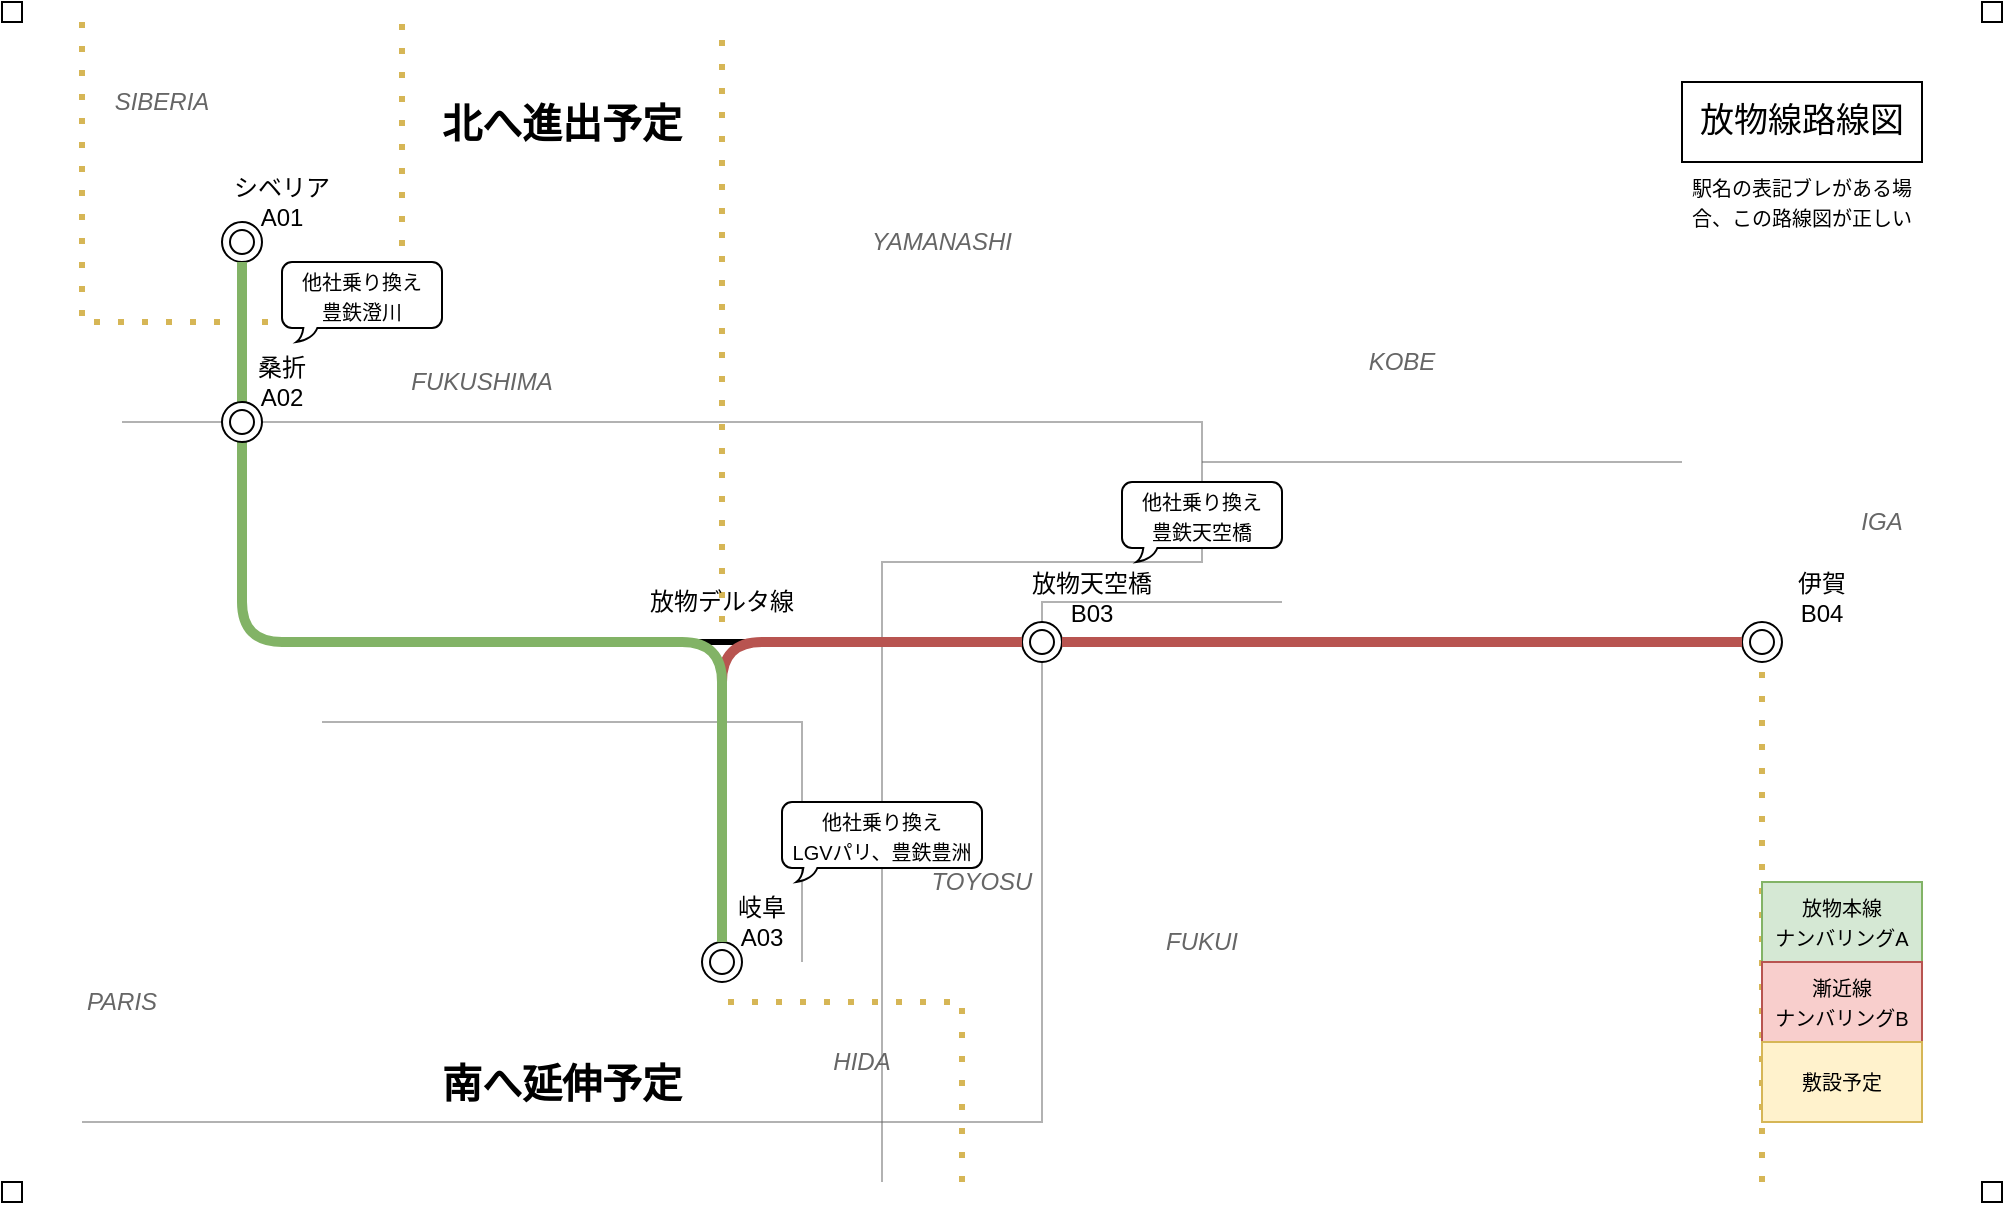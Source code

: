 <mxfile version="24.7.1" type="github" pages="4">
  <diagram name="ページ1" id="QaieerKhkq7__LM671Lb">
    <mxGraphModel dx="470" dy="868" grid="1" gridSize="10" guides="1" tooltips="1" connect="1" arrows="1" fold="1" page="1" pageScale="1" pageWidth="1000" pageHeight="600" math="0" shadow="0">
      <root>
        <mxCell id="0" />
        <mxCell id="1" parent="0" />
        <mxCell id="_-JahNs_lrvByxF3Jcth-1" value="" style="endArrow=none;dashed=1;html=1;dashPattern=1 3;strokeWidth=3;rounded=0;fillColor=#fff2cc;strokeColor=#d6b656;" parent="1" edge="1">
          <mxGeometry width="50" height="50" relative="1" as="geometry">
            <mxPoint x="880" y="590" as="sourcePoint" />
            <mxPoint x="880" y="320" as="targetPoint" />
          </mxGeometry>
        </mxCell>
        <mxCell id="R3fqboOcB1MEgXBpDGtV-14" value="" style="endArrow=none;html=1;strokeWidth=1;rounded=0;fillColor=#f5f5f5;strokeColor=#666666;opacity=50;" parent="1" edge="1">
          <mxGeometry width="50" height="50" relative="1" as="geometry">
            <mxPoint x="440" y="590" as="sourcePoint" />
            <mxPoint x="60" y="210" as="targetPoint" />
            <Array as="points">
              <mxPoint x="440" y="280" />
              <mxPoint x="600" y="280" />
              <mxPoint x="600" y="210" />
            </Array>
          </mxGeometry>
        </mxCell>
        <mxCell id="R3fqboOcB1MEgXBpDGtV-12" value="" style="endArrow=none;html=1;strokeWidth=1;rounded=0;fillColor=#f5f5f5;strokeColor=#666666;opacity=50;" parent="1" edge="1">
          <mxGeometry width="50" height="50" relative="1" as="geometry">
            <mxPoint x="400" y="480" as="sourcePoint" />
            <mxPoint x="160" y="360" as="targetPoint" />
            <Array as="points">
              <mxPoint x="400" y="360" />
            </Array>
          </mxGeometry>
        </mxCell>
        <mxCell id="R3fqboOcB1MEgXBpDGtV-16" value="" style="endArrow=none;html=1;strokeWidth=1;rounded=0;fillColor=#f5f5f5;strokeColor=#666666;opacity=50;" parent="1" edge="1">
          <mxGeometry width="50" height="50" relative="1" as="geometry">
            <mxPoint x="40" y="560" as="sourcePoint" />
            <mxPoint x="640" y="300" as="targetPoint" />
            <Array as="points">
              <mxPoint x="520" y="560" />
              <mxPoint x="520" y="300" />
            </Array>
          </mxGeometry>
        </mxCell>
        <mxCell id="SqQYFrkd0iO5lQTSalbu-2" value="" style="ellipse;shape=doubleEllipse;whiteSpace=wrap;html=1;aspect=fixed;" parent="1" vertex="1">
          <mxGeometry x="350" y="470" width="20" height="20" as="geometry" />
        </mxCell>
        <mxCell id="SqQYFrkd0iO5lQTSalbu-1" value="" style="ellipse;shape=doubleEllipse;whiteSpace=wrap;html=1;aspect=fixed;" parent="1" vertex="1">
          <mxGeometry x="110" y="110" width="20" height="20" as="geometry" />
        </mxCell>
        <mxCell id="SqQYFrkd0iO5lQTSalbu-4" value="" style="ellipse;shape=doubleEllipse;whiteSpace=wrap;html=1;aspect=fixed;" parent="1" vertex="1">
          <mxGeometry x="870" y="310" width="20" height="20" as="geometry" />
        </mxCell>
        <mxCell id="SqQYFrkd0iO5lQTSalbu-7" value="" style="ellipse;shape=doubleEllipse;whiteSpace=wrap;html=1;aspect=fixed;" parent="1" vertex="1">
          <mxGeometry x="510" y="310" width="20" height="20" as="geometry" />
        </mxCell>
        <mxCell id="SqQYFrkd0iO5lQTSalbu-10" value="" style="endArrow=none;html=1;rounded=0;entryX=0;entryY=0.5;entryDx=0;entryDy=0;exitX=1;exitY=0.5;exitDx=0;exitDy=0;fillColor=#f8cecc;strokeColor=#b85450;strokeWidth=5;" parent="1" source="SqQYFrkd0iO5lQTSalbu-7" target="SqQYFrkd0iO5lQTSalbu-4" edge="1">
          <mxGeometry width="50" height="50" relative="1" as="geometry">
            <mxPoint x="600" y="390" as="sourcePoint" />
            <mxPoint x="650" y="340" as="targetPoint" />
          </mxGeometry>
        </mxCell>
        <mxCell id="SqQYFrkd0iO5lQTSalbu-14" value="&lt;div&gt;シベリア&lt;br&gt;&lt;/div&gt;A01" style="text;html=1;align=center;verticalAlign=middle;whiteSpace=wrap;rounded=0;" parent="1" vertex="1">
          <mxGeometry x="110" y="80" width="60" height="40" as="geometry" />
        </mxCell>
        <mxCell id="SqQYFrkd0iO5lQTSalbu-15" value="&lt;div&gt;岐阜&lt;/div&gt;A03" style="text;html=1;align=center;verticalAlign=middle;whiteSpace=wrap;rounded=0;" parent="1" vertex="1">
          <mxGeometry x="350" y="440" width="60" height="40" as="geometry" />
        </mxCell>
        <mxCell id="SqQYFrkd0iO5lQTSalbu-16" value="&lt;div&gt;放物天空橋&lt;/div&gt;B03" style="text;html=1;align=center;verticalAlign=middle;whiteSpace=wrap;rounded=0;" parent="1" vertex="1">
          <mxGeometry x="510" y="280" width="70" height="35" as="geometry" />
        </mxCell>
        <mxCell id="SqQYFrkd0iO5lQTSalbu-17" value="&lt;div&gt;伊賀&lt;br&gt;&lt;/div&gt;B04" style="text;html=1;align=center;verticalAlign=middle;whiteSpace=wrap;rounded=0;" parent="1" vertex="1">
          <mxGeometry x="870" y="280" width="80" height="35" as="geometry" />
        </mxCell>
        <mxCell id="SqQYFrkd0iO5lQTSalbu-18" value="&lt;div&gt;&lt;font style=&quot;font-size: 10px;&quot;&gt;放物本線&lt;/font&gt;&lt;/div&gt;&lt;div&gt;&lt;font style=&quot;font-size: 10px;&quot;&gt;ナンバリングA&lt;/font&gt;&lt;br&gt;&lt;/div&gt;" style="text;html=1;align=center;verticalAlign=middle;whiteSpace=wrap;rounded=0;fillColor=#d5e8d4;strokeColor=#82b366;" parent="1" vertex="1">
          <mxGeometry x="880" y="440" width="80" height="40" as="geometry" />
        </mxCell>
        <mxCell id="SqQYFrkd0iO5lQTSalbu-19" value="&lt;div&gt;&lt;font style=&quot;font-size: 10px;&quot;&gt;漸近線&lt;/font&gt;&lt;/div&gt;&lt;div&gt;&lt;font style=&quot;font-size: 10px;&quot;&gt;ナンバリングB&lt;/font&gt;&lt;/div&gt;" style="text;html=1;align=center;verticalAlign=middle;whiteSpace=wrap;rounded=0;fillColor=#f8cecc;strokeColor=#b85450;" parent="1" vertex="1">
          <mxGeometry x="880" y="480" width="80" height="40" as="geometry" />
        </mxCell>
        <mxCell id="SqQYFrkd0iO5lQTSalbu-20" value="&lt;font style=&quot;font-size: 17px;&quot;&gt;放物線路線図&lt;/font&gt;" style="rounded=0;whiteSpace=wrap;html=1;" parent="1" vertex="1">
          <mxGeometry x="840" y="40" width="120" height="40" as="geometry" />
        </mxCell>
        <mxCell id="SqQYFrkd0iO5lQTSalbu-24" value="" style="endArrow=none;html=1;rounded=0;strokeWidth=3;entryX=0;entryY=0.5;entryDx=0;entryDy=0;" parent="1" target="SqQYFrkd0iO5lQTSalbu-7" edge="1">
          <mxGeometry width="50" height="50" relative="1" as="geometry">
            <mxPoint x="220" y="320" as="sourcePoint" />
            <mxPoint x="305" y="319.55" as="targetPoint" />
          </mxGeometry>
        </mxCell>
        <mxCell id="SqQYFrkd0iO5lQTSalbu-25" value="&lt;font style=&quot;font-size: 20px;&quot;&gt;&lt;b&gt;北へ進出予定&lt;/b&gt;&lt;/font&gt;" style="text;html=1;align=center;verticalAlign=middle;whiteSpace=wrap;rounded=0;" parent="1" vertex="1">
          <mxGeometry x="200" y="40" width="160" height="40" as="geometry" />
        </mxCell>
        <mxCell id="FIMSJZMJo0aLoId7ApQQ-7" value="" style="endArrow=none;html=1;rounded=0;exitX=0.5;exitY=0;exitDx=0;exitDy=0;fillColor=#f8cecc;strokeColor=#b85450;strokeWidth=5;curved=1;" parent="1" source="SqQYFrkd0iO5lQTSalbu-2" edge="1">
          <mxGeometry width="50" height="50" relative="1" as="geometry">
            <mxPoint x="300" y="400" as="sourcePoint" />
            <mxPoint x="510" y="320" as="targetPoint" />
            <Array as="points">
              <mxPoint x="360" y="360" />
              <mxPoint x="360" y="320" />
              <mxPoint x="400" y="320" />
            </Array>
          </mxGeometry>
        </mxCell>
        <mxCell id="SqQYFrkd0iO5lQTSalbu-22" value="" style="endArrow=none;html=1;rounded=0;fillColor=#d5e8d4;strokeColor=#82b366;strokeWidth=5;exitX=0.5;exitY=1;exitDx=0;exitDy=0;entryX=0.5;entryY=0;entryDx=0;entryDy=0;curved=1;" parent="1" source="Q39rQbwI4uNKiLoWqvps-1" target="SqQYFrkd0iO5lQTSalbu-2" edge="1">
          <mxGeometry width="50" height="50" relative="1" as="geometry">
            <mxPoint x="190" y="345" as="sourcePoint" />
            <mxPoint x="240" y="295" as="targetPoint" />
            <Array as="points">
              <mxPoint x="120" y="280" />
              <mxPoint x="120" y="320" />
              <mxPoint x="160" y="320" />
              <mxPoint x="320" y="320" />
              <mxPoint x="360" y="320" />
              <mxPoint x="360" y="360" />
            </Array>
          </mxGeometry>
        </mxCell>
        <mxCell id="FIMSJZMJo0aLoId7ApQQ-8" value="" style="endArrow=none;dashed=1;html=1;dashPattern=1 3;strokeWidth=3;rounded=0;fillColor=#fff2cc;strokeColor=#d6b656;" parent="1" edge="1">
          <mxGeometry width="50" height="50" relative="1" as="geometry">
            <mxPoint x="360" y="310" as="sourcePoint" />
            <mxPoint x="360" y="10" as="targetPoint" />
          </mxGeometry>
        </mxCell>
        <mxCell id="FIMSJZMJo0aLoId7ApQQ-9" value="" style="endArrow=none;dashed=1;html=1;dashPattern=1 3;strokeWidth=3;rounded=0;fillColor=#fff2cc;strokeColor=#d6b656;" parent="1" edge="1">
          <mxGeometry width="50" height="50" relative="1" as="geometry">
            <mxPoint x="480" y="590" as="sourcePoint" />
            <mxPoint x="360" y="500" as="targetPoint" />
            <Array as="points">
              <mxPoint x="480" y="500" />
            </Array>
          </mxGeometry>
        </mxCell>
        <mxCell id="FIMSJZMJo0aLoId7ApQQ-10" value="" style="endArrow=none;dashed=1;html=1;dashPattern=1 3;strokeWidth=3;rounded=0;fillColor=#fff2cc;strokeColor=#d6b656;" parent="1" edge="1">
          <mxGeometry width="50" height="50" relative="1" as="geometry">
            <mxPoint x="40" y="10" as="sourcePoint" />
            <mxPoint x="200" y="10" as="targetPoint" />
            <Array as="points">
              <mxPoint x="40" y="160" />
              <mxPoint x="200" y="160" />
            </Array>
          </mxGeometry>
        </mxCell>
        <mxCell id="FIMSJZMJo0aLoId7ApQQ-11" value="&lt;font style=&quot;font-size: 10px;&quot;&gt;敷設予定&lt;/font&gt;" style="text;html=1;align=center;verticalAlign=middle;whiteSpace=wrap;rounded=0;fillColor=#fff2cc;strokeColor=#d6b656;" parent="1" vertex="1">
          <mxGeometry x="880" y="520" width="80" height="40" as="geometry" />
        </mxCell>
        <mxCell id="FIMSJZMJo0aLoId7ApQQ-12" value="" style="rounded=0;whiteSpace=wrap;html=1;" parent="1" vertex="1">
          <mxGeometry width="10" height="10" as="geometry" />
        </mxCell>
        <mxCell id="FIMSJZMJo0aLoId7ApQQ-13" value="" style="rounded=0;whiteSpace=wrap;html=1;" parent="1" vertex="1">
          <mxGeometry y="590" width="10" height="10" as="geometry" />
        </mxCell>
        <mxCell id="FIMSJZMJo0aLoId7ApQQ-14" value="" style="rounded=0;whiteSpace=wrap;html=1;" parent="1" vertex="1">
          <mxGeometry x="990" y="590" width="10" height="10" as="geometry" />
        </mxCell>
        <mxCell id="FIMSJZMJo0aLoId7ApQQ-15" value="" style="rounded=0;whiteSpace=wrap;html=1;" parent="1" vertex="1">
          <mxGeometry x="990" width="10" height="10" as="geometry" />
        </mxCell>
        <mxCell id="Q39rQbwI4uNKiLoWqvps-2" value="" style="endArrow=none;html=1;rounded=0;fillColor=#d5e8d4;strokeColor=#82b366;strokeWidth=5;exitX=0.5;exitY=1;exitDx=0;exitDy=0;entryX=0.5;entryY=0;entryDx=0;entryDy=0;curved=1;" parent="1" source="SqQYFrkd0iO5lQTSalbu-1" target="Q39rQbwI4uNKiLoWqvps-1" edge="1">
          <mxGeometry width="50" height="50" relative="1" as="geometry">
            <mxPoint x="120" y="130" as="sourcePoint" />
            <mxPoint x="360" y="470" as="targetPoint" />
            <Array as="points" />
          </mxGeometry>
        </mxCell>
        <mxCell id="Q39rQbwI4uNKiLoWqvps-1" value="" style="ellipse;shape=doubleEllipse;whiteSpace=wrap;html=1;aspect=fixed;" parent="1" vertex="1">
          <mxGeometry x="110" y="200" width="20" height="20" as="geometry" />
        </mxCell>
        <mxCell id="Q39rQbwI4uNKiLoWqvps-3" value="&lt;div&gt;桑折&lt;br&gt;&lt;/div&gt;A02" style="text;html=1;align=center;verticalAlign=middle;whiteSpace=wrap;rounded=0;" parent="1" vertex="1">
          <mxGeometry x="110" y="170" width="60" height="40" as="geometry" />
        </mxCell>
        <mxCell id="J4DxMuI-LyXr6t9e-6Cl-1" value="放物デルタ線" style="text;html=1;align=center;verticalAlign=middle;whiteSpace=wrap;rounded=0;" parent="1" vertex="1">
          <mxGeometry x="320" y="285" width="80" height="30" as="geometry" />
        </mxCell>
        <mxCell id="J4DxMuI-LyXr6t9e-6Cl-2" value="&lt;font style=&quot;font-size: 10px;&quot;&gt;駅名の表記ブレがある場合、この路線図が正しい&lt;/font&gt;" style="text;html=1;align=center;verticalAlign=middle;whiteSpace=wrap;rounded=0;" parent="1" vertex="1">
          <mxGeometry x="840" y="80" width="120" height="40" as="geometry" />
        </mxCell>
        <mxCell id="J4DxMuI-LyXr6t9e-6Cl-3" value="&lt;font size=&quot;1&quot;&gt;&lt;b style=&quot;font-size: 20px;&quot;&gt;南へ延伸予定&lt;/b&gt;&lt;/font&gt;" style="text;html=1;align=center;verticalAlign=middle;whiteSpace=wrap;rounded=0;" parent="1" vertex="1">
          <mxGeometry x="200" y="520" width="160" height="40" as="geometry" />
        </mxCell>
        <mxCell id="R3fqboOcB1MEgXBpDGtV-9" value="&lt;div&gt;&lt;font size=&quot;1&quot;&gt;他社乗り換え&lt;/font&gt;&lt;/div&gt;&lt;div&gt;&lt;font size=&quot;1&quot;&gt;LGVパリ、&lt;/font&gt;&lt;font size=&quot;1&quot;&gt;豊鉄&lt;/font&gt;&lt;font size=&quot;1&quot;&gt;豊洲&lt;br&gt;&lt;/font&gt;&lt;/div&gt;" style="whiteSpace=wrap;html=1;shape=mxgraph.basic.roundRectCallout;dx=14.17;dy=7;size=5;boundedLbl=1;" parent="1" vertex="1">
          <mxGeometry x="390" y="400" width="100" height="40" as="geometry" />
        </mxCell>
        <mxCell id="R3fqboOcB1MEgXBpDGtV-8" value="&lt;div&gt;&lt;font size=&quot;1&quot;&gt;他社&lt;/font&gt;&lt;font size=&quot;1&quot;&gt;乗&lt;/font&gt;&lt;font size=&quot;1&quot;&gt;り換え&lt;/font&gt;&lt;/div&gt;&lt;div&gt;&lt;font size=&quot;1&quot;&gt;豊鉄天空橋&lt;br&gt;&lt;/font&gt;&lt;/div&gt;" style="whiteSpace=wrap;html=1;shape=mxgraph.basic.roundRectCallout;dx=14.17;dy=7;size=5;boundedLbl=1;" parent="1" vertex="1">
          <mxGeometry x="560" y="240" width="80" height="40" as="geometry" />
        </mxCell>
        <mxCell id="R3fqboOcB1MEgXBpDGtV-15" value="" style="endArrow=none;html=1;strokeWidth=1;rounded=0;fillColor=#f5f5f5;strokeColor=#666666;opacity=50;" parent="1" edge="1">
          <mxGeometry width="50" height="50" relative="1" as="geometry">
            <mxPoint x="600" y="230" as="sourcePoint" />
            <mxPoint x="840" y="230" as="targetPoint" />
          </mxGeometry>
        </mxCell>
        <mxCell id="R3fqboOcB1MEgXBpDGtV-19" value="&lt;i&gt;&lt;font color=&quot;#666666&quot;&gt;FUKUI&lt;/font&gt;&lt;/i&gt;" style="text;html=1;align=center;verticalAlign=middle;whiteSpace=wrap;rounded=0;" parent="1" vertex="1">
          <mxGeometry x="560" y="460" width="80" height="20" as="geometry" />
        </mxCell>
        <mxCell id="R3fqboOcB1MEgXBpDGtV-22" value="&lt;font color=&quot;#666666&quot;&gt;&lt;i&gt;SIBERIA&lt;/i&gt;&lt;/font&gt;" style="text;html=1;align=center;verticalAlign=middle;whiteSpace=wrap;rounded=0;" parent="1" vertex="1">
          <mxGeometry x="40" y="40" width="80" height="20" as="geometry" />
        </mxCell>
        <mxCell id="R3fqboOcB1MEgXBpDGtV-26" value="&lt;font color=&quot;#666666&quot;&gt;&lt;i&gt;KOBE&lt;/i&gt;&lt;/font&gt;" style="text;html=1;align=center;verticalAlign=middle;whiteSpace=wrap;rounded=0;" parent="1" vertex="1">
          <mxGeometry x="660" y="170" width="80" height="20" as="geometry" />
        </mxCell>
        <mxCell id="R3fqboOcB1MEgXBpDGtV-27" value="&lt;font color=&quot;#666666&quot;&gt;&lt;i&gt;FUKUSHIMA&lt;/i&gt;&lt;/font&gt;" style="text;html=1;align=center;verticalAlign=middle;whiteSpace=wrap;rounded=0;" parent="1" vertex="1">
          <mxGeometry x="200" y="180" width="80" height="20" as="geometry" />
        </mxCell>
        <mxCell id="82oU8m-mU8-nAYUcE6YX-1" value="&lt;font color=&quot;#666666&quot;&gt;&lt;i&gt;HIDA&lt;/i&gt;&lt;/font&gt;" style="text;html=1;align=center;verticalAlign=middle;whiteSpace=wrap;rounded=0;" parent="1" vertex="1">
          <mxGeometry x="390" y="520" width="80" height="20" as="geometry" />
        </mxCell>
        <mxCell id="82oU8m-mU8-nAYUcE6YX-4" value="&lt;font color=&quot;#666666&quot;&gt;&lt;i&gt;TOYOSU&lt;/i&gt;&lt;/font&gt;" style="text;html=1;align=center;verticalAlign=middle;whiteSpace=wrap;rounded=0;" parent="1" vertex="1">
          <mxGeometry x="450" y="430" width="80" height="20" as="geometry" />
        </mxCell>
        <mxCell id="NOJw9FG4yetDYjDhJAL9-1" value="&lt;div&gt;&lt;font size=&quot;1&quot;&gt;他社&lt;/font&gt;&lt;font size=&quot;1&quot;&gt;乗&lt;/font&gt;&lt;font size=&quot;1&quot;&gt;り換え&lt;/font&gt;&lt;/div&gt;&lt;div&gt;&lt;font size=&quot;1&quot;&gt;豊鉄澄川&lt;/font&gt;&lt;/div&gt;" style="whiteSpace=wrap;html=1;shape=mxgraph.basic.roundRectCallout;dx=14.17;dy=7;size=5;boundedLbl=1;" parent="1" vertex="1">
          <mxGeometry x="140" y="130" width="80" height="40" as="geometry" />
        </mxCell>
        <mxCell id="DWD2UvIaVbG-8XY5Nkfv-1" value="&lt;font color=&quot;#666666&quot;&gt;&lt;i&gt;IGA&lt;/i&gt;&lt;/font&gt;" style="text;html=1;align=center;verticalAlign=middle;whiteSpace=wrap;rounded=0;" parent="1" vertex="1">
          <mxGeometry x="900" y="250" width="80" height="20" as="geometry" />
        </mxCell>
        <mxCell id="DWD2UvIaVbG-8XY5Nkfv-2" value="&lt;font color=&quot;#666666&quot;&gt;&lt;i&gt;PARIS&lt;br&gt;&lt;/i&gt;&lt;/font&gt;" style="text;html=1;align=center;verticalAlign=middle;whiteSpace=wrap;rounded=0;" parent="1" vertex="1">
          <mxGeometry x="20" y="490" width="80" height="20" as="geometry" />
        </mxCell>
        <mxCell id="DWD2UvIaVbG-8XY5Nkfv-5" value="&lt;font color=&quot;#666666&quot;&gt;&lt;i&gt;YAMANASHI&lt;/i&gt;&lt;/font&gt;" style="text;html=1;align=center;verticalAlign=middle;whiteSpace=wrap;rounded=0;" parent="1" vertex="1">
          <mxGeometry x="430" y="110" width="80" height="20" as="geometry" />
        </mxCell>
      </root>
    </mxGraphModel>
  </diagram>
  <diagram id="wAnHfWNqVOHp3cAsCT1M" name="ページ2">
    <mxGraphModel dx="1193" dy="206" grid="1" gridSize="10" guides="1" tooltips="1" connect="1" arrows="1" fold="1" page="1" pageScale="1" pageWidth="1000" pageHeight="600" math="0" shadow="0">
      <root>
        <mxCell id="0" />
        <mxCell id="1" parent="0" />
        <mxCell id="9qsMBOMVa98M0Bx4w4BY-1" value="" style="rounded=0;whiteSpace=wrap;html=1;" vertex="1" parent="1">
          <mxGeometry y="1190" width="10" height="10" as="geometry" />
        </mxCell>
        <mxCell id="9qsMBOMVa98M0Bx4w4BY-2" value="" style="rounded=0;whiteSpace=wrap;html=1;" vertex="1" parent="1">
          <mxGeometry x="990" y="1190" width="10" height="10" as="geometry" />
        </mxCell>
        <mxCell id="9qsMBOMVa98M0Bx4w4BY-3" value="&lt;div&gt;普通&lt;/div&gt;&lt;div&gt;LOCAL&lt;br&gt;&lt;/div&gt;" style="text;html=1;align=center;verticalAlign=middle;whiteSpace=wrap;rounded=0;fillColor=#dae8fc;strokeColor=#6c8ebf;" vertex="1" parent="1">
          <mxGeometry x="880" y="1120" width="80" height="40" as="geometry" />
        </mxCell>
        <mxCell id="9qsMBOMVa98M0Bx4w4BY-4" value="&lt;div&gt;快速&lt;/div&gt;&lt;div&gt;LAPID&lt;br&gt;&lt;/div&gt;" style="text;html=1;align=center;verticalAlign=middle;whiteSpace=wrap;rounded=0;fillColor=#ffe6cc;strokeColor=#d79b00;" vertex="1" parent="1">
          <mxGeometry x="880" y="1080" width="80" height="40" as="geometry" />
        </mxCell>
        <mxCell id="9qsMBOMVa98M0Bx4w4BY-5" value="" style="endArrow=none;html=1;rounded=0;fillColor=#dae8fc;strokeColor=#6c8ebf;strokeWidth=5;" edge="1" parent="1">
          <mxGeometry width="50" height="50" relative="1" as="geometry">
            <mxPoint x="160" y="737.5" as="sourcePoint" />
            <mxPoint x="920" y="737.5" as="targetPoint" />
          </mxGeometry>
        </mxCell>
        <mxCell id="9qsMBOMVa98M0Bx4w4BY-6" value="" style="endArrow=none;html=1;rounded=0;fillColor=#ffe6cc;strokeColor=#d79b00;strokeWidth=5;" edge="1" parent="1">
          <mxGeometry width="50" height="50" relative="1" as="geometry">
            <mxPoint x="160" y="779.23" as="sourcePoint" />
            <mxPoint x="920" y="779.23" as="targetPoint" />
          </mxGeometry>
        </mxCell>
        <mxCell id="9qsMBOMVa98M0Bx4w4BY-7" value="&lt;div&gt;&lt;font style=&quot;font-size: 10px;&quot;&gt;放&lt;/font&gt;&lt;/div&gt;&lt;div&gt;&lt;font style=&quot;font-size: 10px;&quot;&gt;物&lt;/font&gt;&lt;/div&gt;&lt;div&gt;&lt;font style=&quot;font-size: 10px;&quot;&gt;本&lt;/font&gt;&lt;/div&gt;&lt;div&gt;&lt;font style=&quot;font-size: 10px;&quot;&gt;線&lt;/font&gt;&lt;/div&gt;" style="text;html=1;align=center;verticalAlign=middle;whiteSpace=wrap;rounded=0;fillColor=#d5e8d4;strokeColor=#82b366;" vertex="1" parent="1">
          <mxGeometry x="80" y="720" width="40" height="80" as="geometry" />
        </mxCell>
        <mxCell id="9qsMBOMVa98M0Bx4w4BY-8" value="&lt;div&gt;&lt;font style=&quot;font-size: 10px;&quot;&gt;漸&lt;/font&gt;&lt;/div&gt;&lt;div&gt;&lt;font style=&quot;font-size: 10px;&quot;&gt;近&lt;/font&gt;&lt;/div&gt;&lt;div&gt;&lt;font style=&quot;font-size: 10px;&quot;&gt;線&lt;/font&gt;&lt;/div&gt;" style="text;html=1;align=center;verticalAlign=middle;whiteSpace=wrap;rounded=0;fillColor=#f8cecc;strokeColor=#b85450;" vertex="1" parent="1">
          <mxGeometry x="80" y="840" width="40" height="80" as="geometry" />
        </mxCell>
        <mxCell id="9qsMBOMVa98M0Bx4w4BY-9" value="" style="endArrow=none;html=1;rounded=0;fillColor=#dae8fc;strokeColor=#6c8ebf;strokeWidth=5;" edge="1" parent="1">
          <mxGeometry width="50" height="50" relative="1" as="geometry">
            <mxPoint x="440" y="737.5" as="sourcePoint" />
            <mxPoint x="920" y="896.5" as="targetPoint" />
            <Array as="points">
              <mxPoint x="600" y="896.5" />
            </Array>
          </mxGeometry>
        </mxCell>
        <mxCell id="9qsMBOMVa98M0Bx4w4BY-10" value="" style="endArrow=none;html=1;rounded=0;fillColor=#ffe6cc;strokeColor=#d79b00;strokeWidth=5;" edge="1" parent="1">
          <mxGeometry width="50" height="50" relative="1" as="geometry">
            <mxPoint x="440" y="780" as="sourcePoint" />
            <mxPoint x="920" y="939" as="targetPoint" />
            <Array as="points">
              <mxPoint x="600" y="939" />
            </Array>
          </mxGeometry>
        </mxCell>
        <mxCell id="9qsMBOMVa98M0Bx4w4BY-11" value="" style="rounded=1;whiteSpace=wrap;html=1;fillColor=#B3B3B3;arcSize=50;strokeWidth=5;" vertex="1" parent="1">
          <mxGeometry x="905" y="720" width="30" height="80" as="geometry" />
        </mxCell>
        <mxCell id="9qsMBOMVa98M0Bx4w4BY-12" value="" style="rounded=1;whiteSpace=wrap;html=1;fillColor=#B3B3B3;arcSize=50;strokeWidth=5;" vertex="1" parent="1">
          <mxGeometry x="905" y="880" width="30" height="80" as="geometry" />
        </mxCell>
        <mxCell id="9qsMBOMVa98M0Bx4w4BY-13" value="" style="rounded=1;whiteSpace=wrap;html=1;fillColor=#B3B3B3;arcSize=50;strokeWidth=5;" vertex="1" parent="1">
          <mxGeometry x="150" y="720" width="30" height="80" as="geometry" />
        </mxCell>
        <mxCell id="9qsMBOMVa98M0Bx4w4BY-14" value="" style="rounded=1;whiteSpace=wrap;html=1;fillColor=#B3B3B3;arcSize=50;strokeWidth=5;" vertex="1" parent="1">
          <mxGeometry x="660" y="880" width="30" height="80" as="geometry" />
        </mxCell>
        <mxCell id="9qsMBOMVa98M0Bx4w4BY-15" value="" style="rounded=1;whiteSpace=wrap;html=1;fillColor=#B3B3B3;arcSize=50;strokeWidth=5;" vertex="1" parent="1">
          <mxGeometry x="290" y="720" width="30" height="30" as="geometry" />
        </mxCell>
        <mxCell id="hwgrxbp9EYGtSFhaUP7p-1" value="" style="rounded=0;whiteSpace=wrap;html=1;" vertex="1" parent="1">
          <mxGeometry x="990" y="600" width="10" height="10" as="geometry" />
        </mxCell>
        <mxCell id="hwgrxbp9EYGtSFhaUP7p-2" value="" style="rounded=0;whiteSpace=wrap;html=1;" vertex="1" parent="1">
          <mxGeometry y="600" width="10" height="10" as="geometry" />
        </mxCell>
        <mxCell id="ORRFjI83GlQf2Nu-_G0w-1" value="&lt;font style=&quot;font-size: 17px;&quot;&gt;放物線路線図&lt;/font&gt;" style="rounded=0;whiteSpace=wrap;html=1;" vertex="1" parent="1">
          <mxGeometry x="840" y="640" width="120" height="40" as="geometry" />
        </mxCell>
      </root>
    </mxGraphModel>
  </diagram>
  <diagram id="Wgb4qFlITnx-oVtsgQht" name="ページ3">
    <mxGraphModel dx="1122" dy="759" grid="1" gridSize="10" guides="1" tooltips="1" connect="1" arrows="1" fold="1" page="1" pageScale="1" pageWidth="1000" pageHeight="600" math="0" shadow="0">
      <root>
        <mxCell id="0" />
        <mxCell id="1" parent="0" />
        <mxCell id="pBHfX6gQwnZ0v4XfCQ0y-1" value="&lt;font style=&quot;font-size: 17px;&quot;&gt;車両図鑑&lt;/font&gt;" style="rounded=0;whiteSpace=wrap;html=1;" vertex="1" parent="1">
          <mxGeometry x="840" y="40" width="120" height="40" as="geometry" />
        </mxCell>
      </root>
    </mxGraphModel>
  </diagram>
  <diagram id="-ta0jCwI5teGVeoNGKYj" name="ページ4">
    <mxGraphModel dx="1193" dy="806" grid="1" gridSize="10" guides="1" tooltips="1" connect="1" arrows="1" fold="1" page="1" pageScale="1" pageWidth="1000" pageHeight="600" math="0" shadow="0">
      <root>
        <mxCell id="0" />
        <mxCell id="1" parent="0" />
        <mxCell id="yEvLpKT0YjQegHBV_I7m-1" value="&lt;font style=&quot;font-size: 17px;&quot;&gt;放物規格&lt;/font&gt;" style="rounded=0;whiteSpace=wrap;html=1;" vertex="1" parent="1">
          <mxGeometry x="840" y="40" width="120" height="40" as="geometry" />
        </mxCell>
      </root>
    </mxGraphModel>
  </diagram>
</mxfile>
